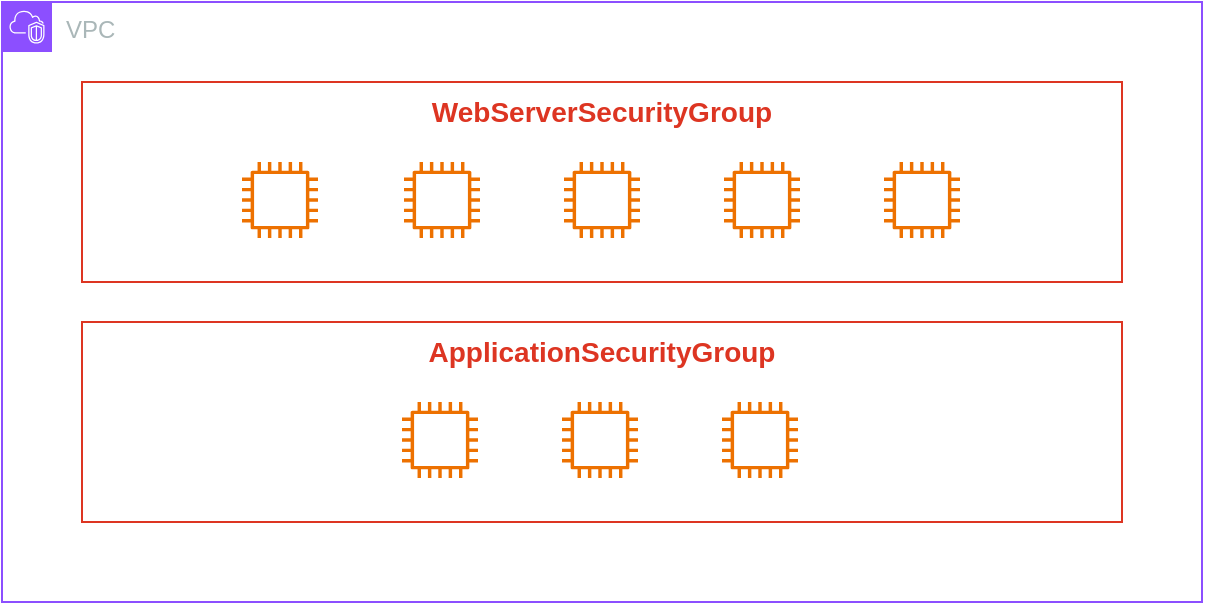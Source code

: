 <mxfile version="24.7.17">
  <diagram name="Page-1" id="p8J13Eus_eL60CYvkrqD">
    <mxGraphModel dx="1851" dy="1376" grid="1" gridSize="10" guides="1" tooltips="1" connect="1" arrows="1" fold="1" page="1" pageScale="1" pageWidth="1000" pageHeight="1000" math="0" shadow="0">
      <root>
        <mxCell id="0" />
        <mxCell id="1" parent="0" />
        <mxCell id="OcFp6CyiSyLSBWcYTiPV-47" value="VPC" style="points=[[0,0],[0.25,0],[0.5,0],[0.75,0],[1,0],[1,0.25],[1,0.5],[1,0.75],[1,1],[0.75,1],[0.5,1],[0.25,1],[0,1],[0,0.75],[0,0.5],[0,0.25]];outlineConnect=0;gradientColor=none;html=1;whiteSpace=wrap;fontSize=12;fontStyle=0;container=1;pointerEvents=0;collapsible=0;recursiveResize=0;shape=mxgraph.aws4.group;grIcon=mxgraph.aws4.group_vpc2;strokeColor=#8C4FFF;fillColor=none;verticalAlign=top;align=left;spacingLeft=30;fontColor=#AAB7B8;dashed=0;" vertex="1" parent="1">
          <mxGeometry x="40" y="40" width="600" height="300" as="geometry" />
        </mxCell>
        <mxCell id="OcFp6CyiSyLSBWcYTiPV-48" value="WebServerSecurityGroup" style="fillColor=none;strokeColor=#DD3522;verticalAlign=top;fontStyle=1;fontColor=#DD3522;whiteSpace=wrap;html=1;fontSize=14;" vertex="1" parent="OcFp6CyiSyLSBWcYTiPV-47">
          <mxGeometry x="40" y="40" width="520" height="100" as="geometry" />
        </mxCell>
        <mxCell id="OcFp6CyiSyLSBWcYTiPV-49" value="ApplicationSecurityGroup" style="fillColor=none;strokeColor=#DD3522;verticalAlign=top;fontStyle=1;fontColor=#DD3522;whiteSpace=wrap;html=1;fontSize=14;" vertex="1" parent="OcFp6CyiSyLSBWcYTiPV-47">
          <mxGeometry x="40" y="160" width="520" height="100" as="geometry" />
        </mxCell>
        <mxCell id="OcFp6CyiSyLSBWcYTiPV-52" value="" style="sketch=0;outlineConnect=0;fontColor=#232F3E;gradientColor=none;fillColor=#ED7100;strokeColor=none;dashed=0;verticalLabelPosition=bottom;verticalAlign=top;align=center;html=1;fontSize=12;fontStyle=0;aspect=fixed;pointerEvents=1;shape=mxgraph.aws4.instance2;" vertex="1" parent="OcFp6CyiSyLSBWcYTiPV-47">
          <mxGeometry x="280" y="200" width="38" height="38" as="geometry" />
        </mxCell>
        <mxCell id="OcFp6CyiSyLSBWcYTiPV-54" value="" style="sketch=0;outlineConnect=0;fontColor=#232F3E;gradientColor=none;fillColor=#ED7100;strokeColor=none;dashed=0;verticalLabelPosition=bottom;verticalAlign=top;align=center;html=1;fontSize=12;fontStyle=0;aspect=fixed;pointerEvents=1;shape=mxgraph.aws4.instance2;" vertex="1" parent="OcFp6CyiSyLSBWcYTiPV-47">
          <mxGeometry x="360" y="200" width="38" height="38" as="geometry" />
        </mxCell>
        <mxCell id="OcFp6CyiSyLSBWcYTiPV-55" value="" style="sketch=0;outlineConnect=0;fontColor=#232F3E;gradientColor=none;fillColor=#ED7100;strokeColor=none;dashed=0;verticalLabelPosition=bottom;verticalAlign=top;align=center;html=1;fontSize=12;fontStyle=0;aspect=fixed;pointerEvents=1;shape=mxgraph.aws4.instance2;" vertex="1" parent="OcFp6CyiSyLSBWcYTiPV-47">
          <mxGeometry x="200" y="200" width="38" height="38" as="geometry" />
        </mxCell>
        <mxCell id="OcFp6CyiSyLSBWcYTiPV-56" value="" style="sketch=0;outlineConnect=0;fontColor=#232F3E;gradientColor=none;fillColor=#ED7100;strokeColor=none;dashed=0;verticalLabelPosition=bottom;verticalAlign=top;align=center;html=1;fontSize=12;fontStyle=0;aspect=fixed;pointerEvents=1;shape=mxgraph.aws4.instance2;" vertex="1" parent="OcFp6CyiSyLSBWcYTiPV-47">
          <mxGeometry x="281" y="80" width="38" height="38" as="geometry" />
        </mxCell>
        <mxCell id="OcFp6CyiSyLSBWcYTiPV-57" value="" style="sketch=0;outlineConnect=0;fontColor=#232F3E;gradientColor=none;fillColor=#ED7100;strokeColor=none;dashed=0;verticalLabelPosition=bottom;verticalAlign=top;align=center;html=1;fontSize=12;fontStyle=0;aspect=fixed;pointerEvents=1;shape=mxgraph.aws4.instance2;" vertex="1" parent="OcFp6CyiSyLSBWcYTiPV-47">
          <mxGeometry x="361" y="80" width="38" height="38" as="geometry" />
        </mxCell>
        <mxCell id="OcFp6CyiSyLSBWcYTiPV-58" value="" style="sketch=0;outlineConnect=0;fontColor=#232F3E;gradientColor=none;fillColor=#ED7100;strokeColor=none;dashed=0;verticalLabelPosition=bottom;verticalAlign=top;align=center;html=1;fontSize=12;fontStyle=0;aspect=fixed;pointerEvents=1;shape=mxgraph.aws4.instance2;" vertex="1" parent="OcFp6CyiSyLSBWcYTiPV-47">
          <mxGeometry x="201" y="80" width="38" height="38" as="geometry" />
        </mxCell>
        <mxCell id="OcFp6CyiSyLSBWcYTiPV-59" value="" style="sketch=0;outlineConnect=0;fontColor=#232F3E;gradientColor=none;fillColor=#ED7100;strokeColor=none;dashed=0;verticalLabelPosition=bottom;verticalAlign=top;align=center;html=1;fontSize=12;fontStyle=0;aspect=fixed;pointerEvents=1;shape=mxgraph.aws4.instance2;" vertex="1" parent="OcFp6CyiSyLSBWcYTiPV-47">
          <mxGeometry x="441" y="80" width="38" height="38" as="geometry" />
        </mxCell>
        <mxCell id="OcFp6CyiSyLSBWcYTiPV-60" value="" style="sketch=0;outlineConnect=0;fontColor=#232F3E;gradientColor=none;fillColor=#ED7100;strokeColor=none;dashed=0;verticalLabelPosition=bottom;verticalAlign=top;align=center;html=1;fontSize=12;fontStyle=0;aspect=fixed;pointerEvents=1;shape=mxgraph.aws4.instance2;" vertex="1" parent="OcFp6CyiSyLSBWcYTiPV-47">
          <mxGeometry x="120" y="80" width="38" height="38" as="geometry" />
        </mxCell>
      </root>
    </mxGraphModel>
  </diagram>
</mxfile>

